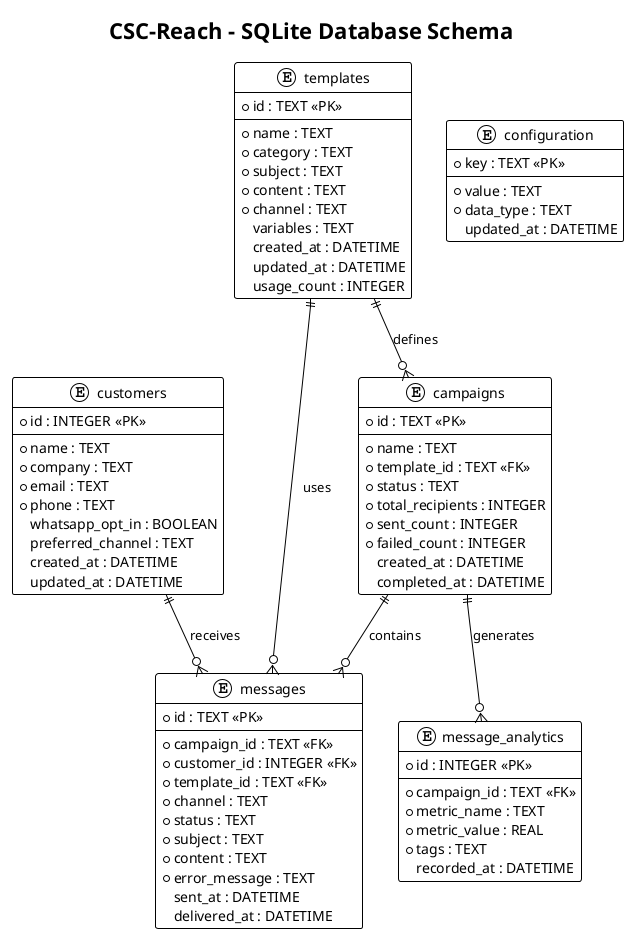 @startuml CSC-Reach Database ER Diagram
!theme plain
title CSC-Reach - SQLite Database Schema

entity "customers" {
  * id : INTEGER <<PK>>
  --
  * name : TEXT
  * company : TEXT
  * email : TEXT
  * phone : TEXT
  whatsapp_opt_in : BOOLEAN
  preferred_channel : TEXT
  created_at : DATETIME
  updated_at : DATETIME
}

entity "templates" {
  * id : TEXT <<PK>>
  --
  * name : TEXT
  * category : TEXT
  * subject : TEXT
  * content : TEXT
  * channel : TEXT
  variables : TEXT
  created_at : DATETIME
  updated_at : DATETIME
  usage_count : INTEGER
}

entity "campaigns" {
  * id : TEXT <<PK>>
  --
  * name : TEXT
  * template_id : TEXT <<FK>>
  * status : TEXT
  * total_recipients : INTEGER
  * sent_count : INTEGER
  * failed_count : INTEGER
  created_at : DATETIME
  completed_at : DATETIME
}

entity "messages" {
  * id : TEXT <<PK>>
  --
  * campaign_id : TEXT <<FK>>
  * customer_id : INTEGER <<FK>>
  * template_id : TEXT <<FK>>
  * channel : TEXT
  * status : TEXT
  * subject : TEXT
  * content : TEXT
  * error_message : TEXT
  sent_at : DATETIME
  delivered_at : DATETIME
}

entity "message_analytics" {
  * id : INTEGER <<PK>>
  --
  * campaign_id : TEXT <<FK>>
  * metric_name : TEXT
  * metric_value : REAL
  * tags : TEXT
  recorded_at : DATETIME
}

entity "configuration" {
  * key : TEXT <<PK>>
  --
  * value : TEXT
  * data_type : TEXT
  updated_at : DATETIME
}

' Relationships
campaigns ||--o{ messages : "contains"
customers ||--o{ messages : "receives"
templates ||--o{ messages : "uses"
templates ||--o{ campaigns : "defines"
campaigns ||--o{ message_analytics : "generates"

@enduml

